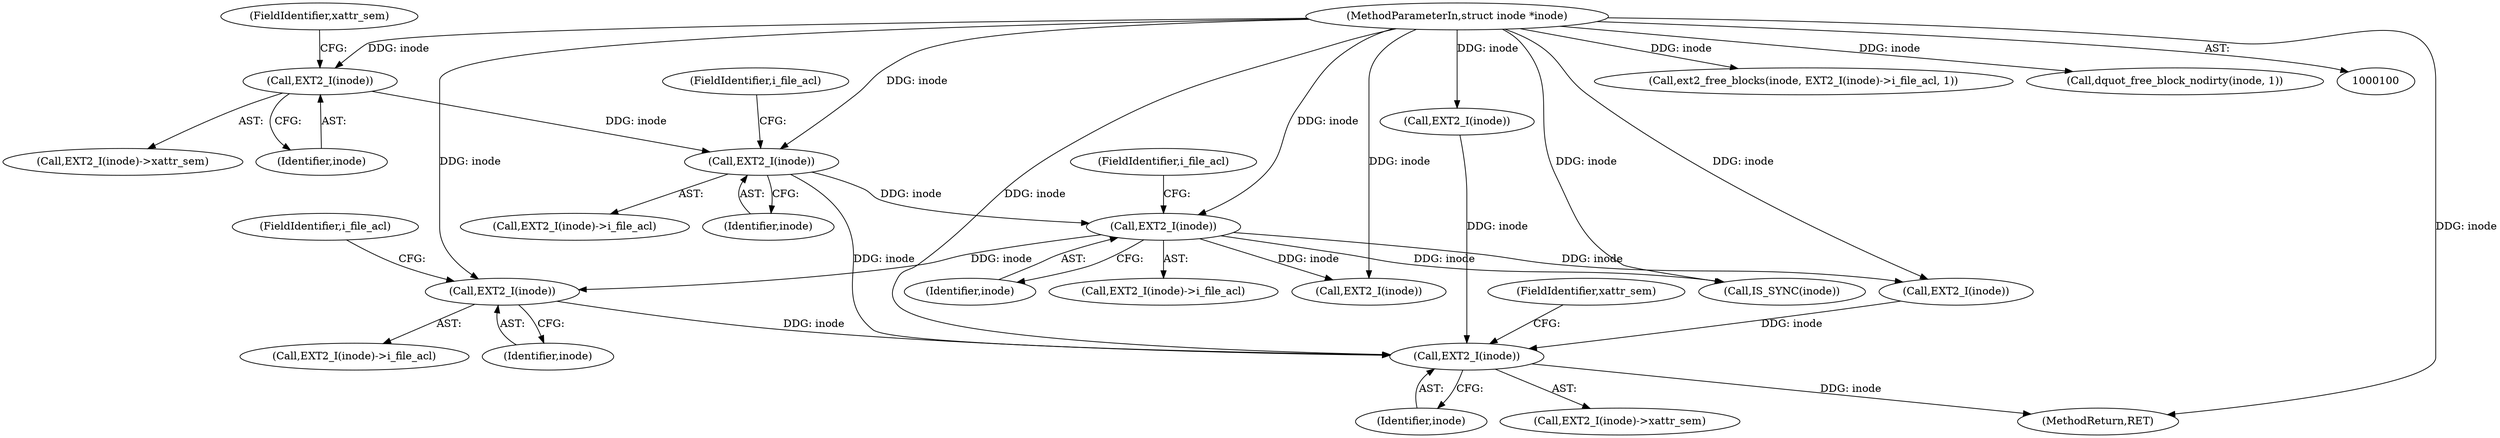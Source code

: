 digraph "0_linux_be0726d33cb8f411945884664924bed3cb8c70ee_6@pointer" {
"1000184" [label="(Call,EXT2_I(inode))"];
"1000128" [label="(Call,EXT2_I(inode))"];
"1000117" [label="(Call,EXT2_I(inode))"];
"1000111" [label="(Call,EXT2_I(inode))"];
"1000101" [label="(MethodParameterIn,struct inode *inode)"];
"1000272" [label="(Call,EXT2_I(inode))"];
"1000116" [label="(Call,EXT2_I(inode)->i_file_acl)"];
"1000130" [label="(FieldIdentifier,i_file_acl)"];
"1000184" [label="(Call,EXT2_I(inode))"];
"1000274" [label="(FieldIdentifier,xattr_sem)"];
"1000111" [label="(Call,EXT2_I(inode))"];
"1000117" [label="(Call,EXT2_I(inode))"];
"1000145" [label="(Call,EXT2_I(inode))"];
"1000101" [label="(MethodParameterIn,struct inode *inode)"];
"1000110" [label="(Call,EXT2_I(inode)->xattr_sem)"];
"1000127" [label="(Call,EXT2_I(inode)->i_file_acl)"];
"1000275" [label="(MethodReturn,RET)"];
"1000119" [label="(FieldIdentifier,i_file_acl)"];
"1000253" [label="(Call,IS_SYNC(inode))"];
"1000213" [label="(Call,ext2_free_blocks(inode, EXT2_I(inode)->i_file_acl, 1))"];
"1000118" [label="(Identifier,inode)"];
"1000113" [label="(FieldIdentifier,xattr_sem)"];
"1000129" [label="(Identifier,inode)"];
"1000186" [label="(FieldIdentifier,i_file_acl)"];
"1000262" [label="(Call,EXT2_I(inode))"];
"1000257" [label="(Call,dquot_free_block_nodirty(inode, 1))"];
"1000272" [label="(Call,EXT2_I(inode))"];
"1000112" [label="(Identifier,inode)"];
"1000216" [label="(Call,EXT2_I(inode))"];
"1000128" [label="(Call,EXT2_I(inode))"];
"1000183" [label="(Call,EXT2_I(inode)->i_file_acl)"];
"1000273" [label="(Identifier,inode)"];
"1000185" [label="(Identifier,inode)"];
"1000271" [label="(Call,EXT2_I(inode)->xattr_sem)"];
"1000184" -> "1000183"  [label="AST: "];
"1000184" -> "1000185"  [label="CFG: "];
"1000185" -> "1000184"  [label="AST: "];
"1000186" -> "1000184"  [label="CFG: "];
"1000128" -> "1000184"  [label="DDG: inode"];
"1000101" -> "1000184"  [label="DDG: inode"];
"1000184" -> "1000272"  [label="DDG: inode"];
"1000128" -> "1000127"  [label="AST: "];
"1000128" -> "1000129"  [label="CFG: "];
"1000129" -> "1000128"  [label="AST: "];
"1000130" -> "1000128"  [label="CFG: "];
"1000117" -> "1000128"  [label="DDG: inode"];
"1000101" -> "1000128"  [label="DDG: inode"];
"1000128" -> "1000145"  [label="DDG: inode"];
"1000128" -> "1000216"  [label="DDG: inode"];
"1000128" -> "1000253"  [label="DDG: inode"];
"1000117" -> "1000116"  [label="AST: "];
"1000117" -> "1000118"  [label="CFG: "];
"1000118" -> "1000117"  [label="AST: "];
"1000119" -> "1000117"  [label="CFG: "];
"1000111" -> "1000117"  [label="DDG: inode"];
"1000101" -> "1000117"  [label="DDG: inode"];
"1000117" -> "1000272"  [label="DDG: inode"];
"1000111" -> "1000110"  [label="AST: "];
"1000111" -> "1000112"  [label="CFG: "];
"1000112" -> "1000111"  [label="AST: "];
"1000113" -> "1000111"  [label="CFG: "];
"1000101" -> "1000111"  [label="DDG: inode"];
"1000101" -> "1000100"  [label="AST: "];
"1000101" -> "1000275"  [label="DDG: inode"];
"1000101" -> "1000145"  [label="DDG: inode"];
"1000101" -> "1000213"  [label="DDG: inode"];
"1000101" -> "1000216"  [label="DDG: inode"];
"1000101" -> "1000253"  [label="DDG: inode"];
"1000101" -> "1000257"  [label="DDG: inode"];
"1000101" -> "1000262"  [label="DDG: inode"];
"1000101" -> "1000272"  [label="DDG: inode"];
"1000272" -> "1000271"  [label="AST: "];
"1000272" -> "1000273"  [label="CFG: "];
"1000273" -> "1000272"  [label="AST: "];
"1000274" -> "1000272"  [label="CFG: "];
"1000272" -> "1000275"  [label="DDG: inode"];
"1000262" -> "1000272"  [label="DDG: inode"];
"1000145" -> "1000272"  [label="DDG: inode"];
}
